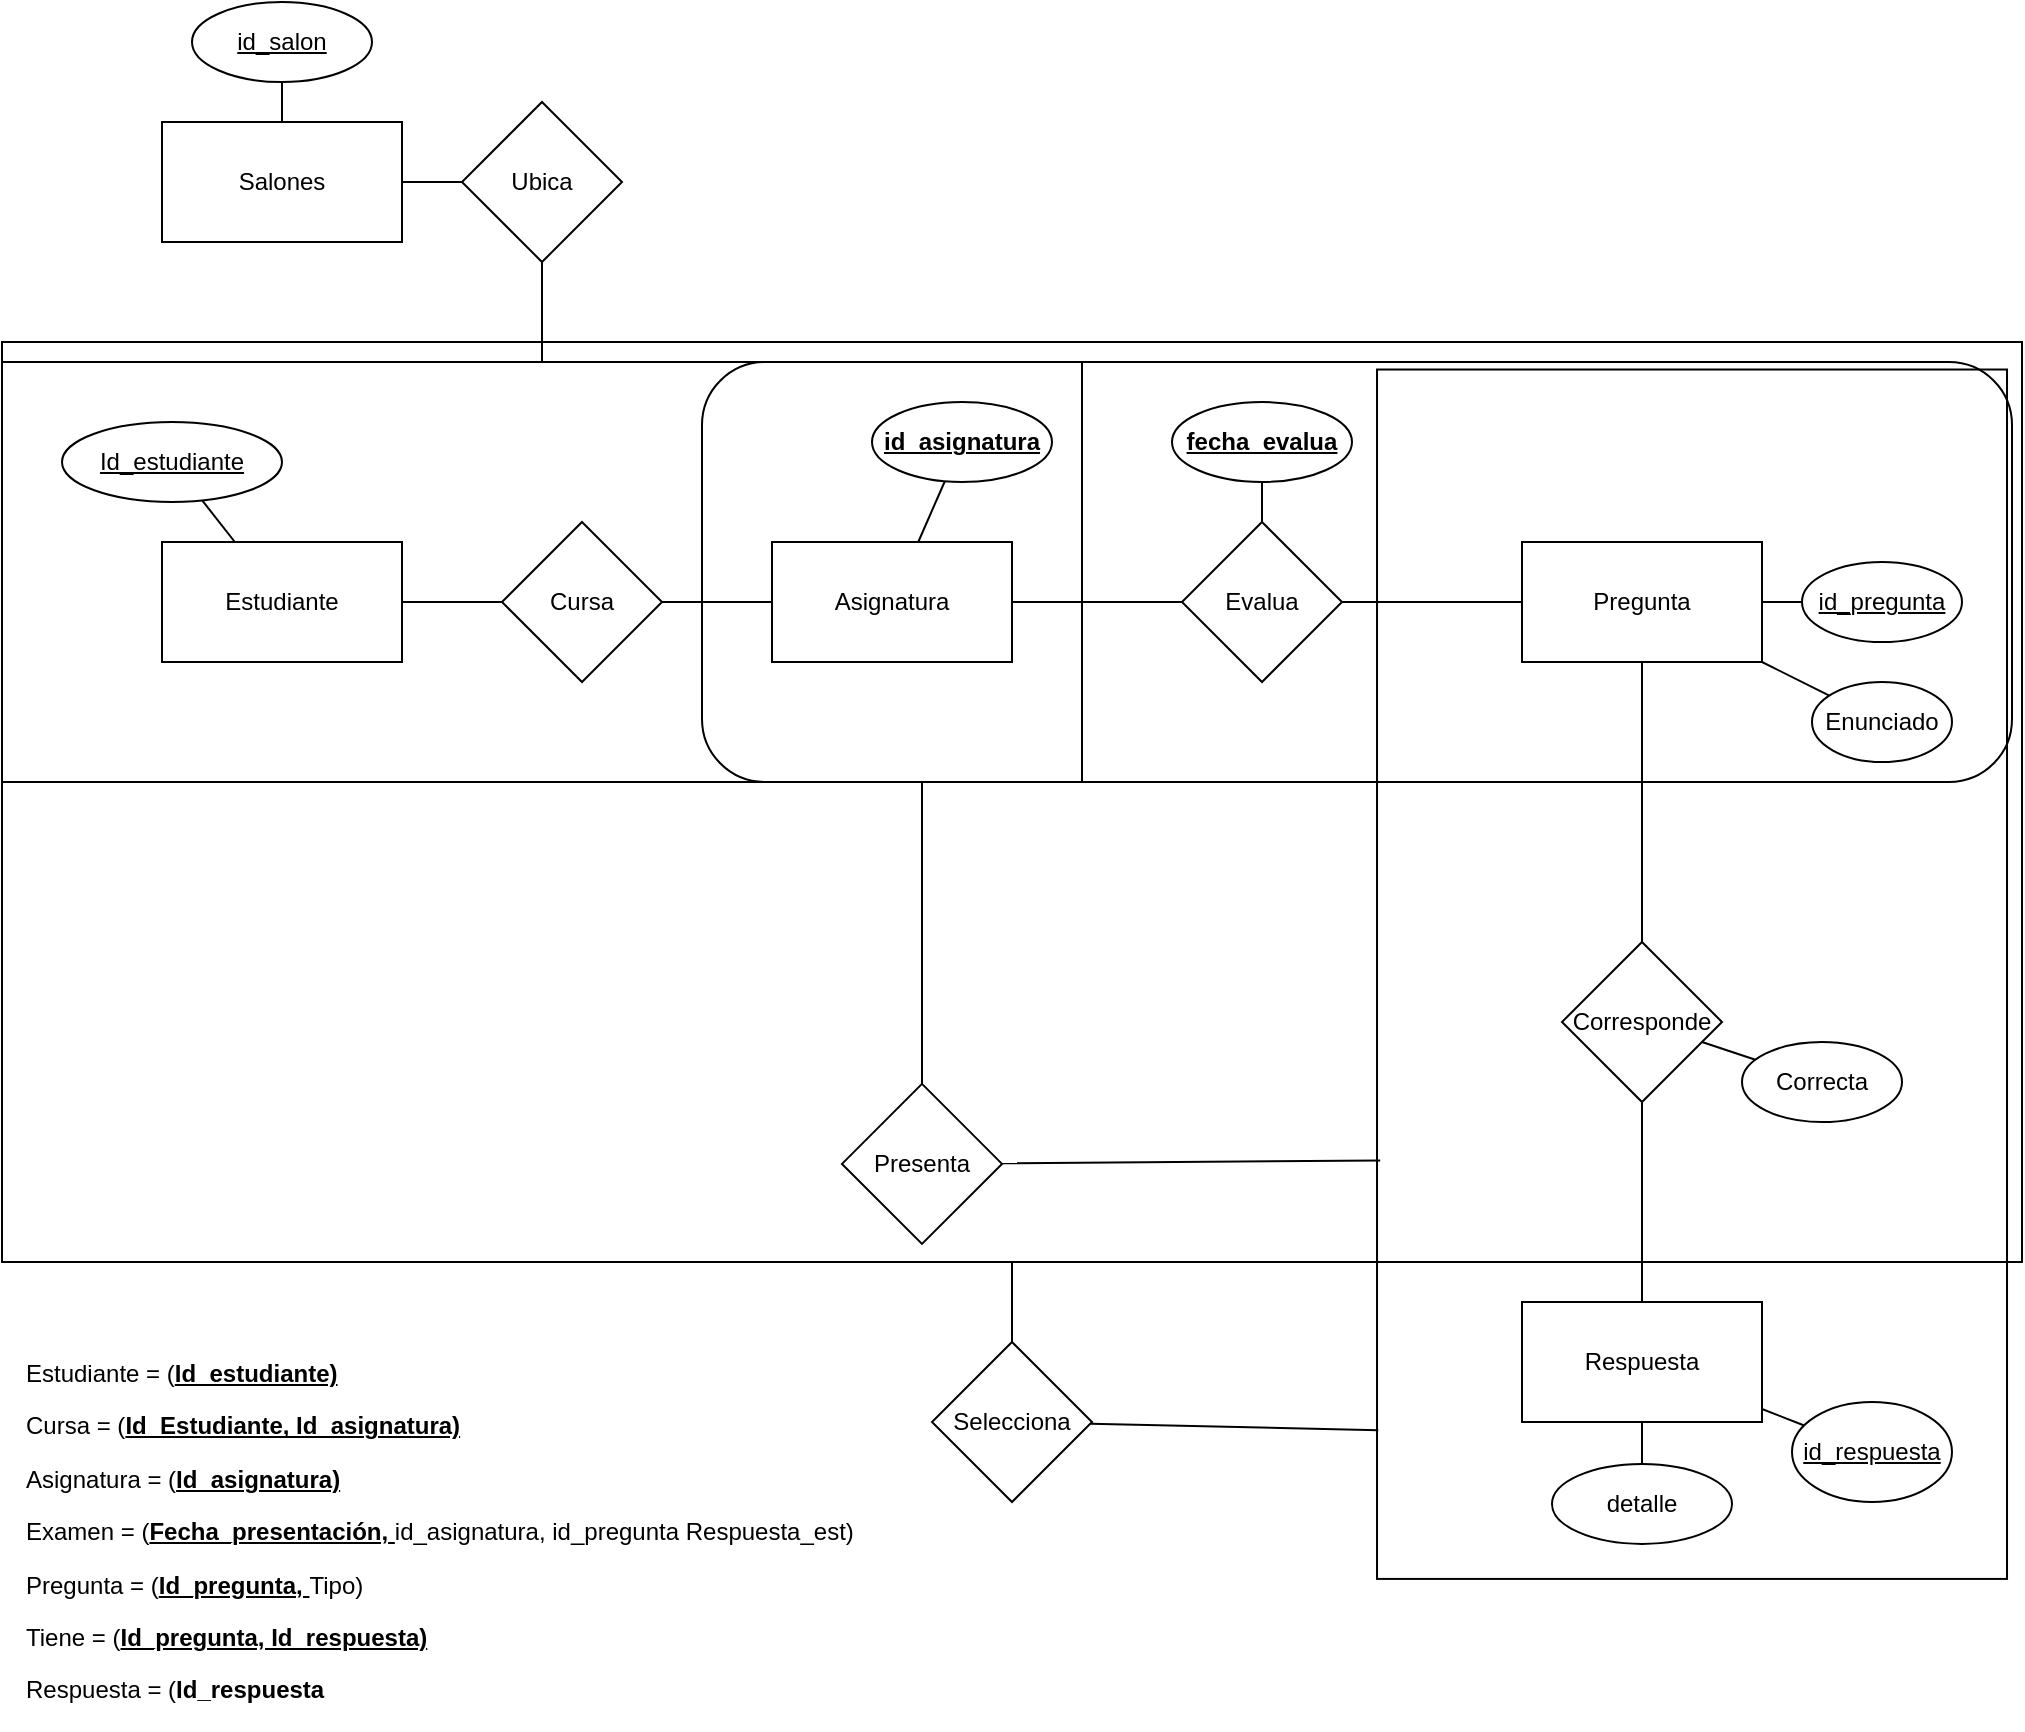 <mxfile version="17.1.3" type="github">
  <diagram id="Toqo3YY0TOeya2npDGFU" name="Page-1">
    <mxGraphModel dx="2272" dy="1894" grid="1" gridSize="10" guides="1" tooltips="1" connect="1" arrows="1" fold="1" page="1" pageScale="1" pageWidth="850" pageHeight="1100" math="0" shadow="0">
      <root>
        <mxCell id="0" />
        <mxCell id="1" parent="0" />
        <mxCell id="y3OrkEI1wCn-L8iphECJ-34" value="" style="edgeStyle=none;rounded=0;orthogonalLoop=1;jettySize=auto;html=1;startArrow=none;startFill=0;endArrow=none;endFill=0;" edge="1" parent="1" source="y3OrkEI1wCn-L8iphECJ-31" target="y3OrkEI1wCn-L8iphECJ-33">
          <mxGeometry relative="1" as="geometry" />
        </mxCell>
        <mxCell id="y3OrkEI1wCn-L8iphECJ-31" value="" style="rounded=0;whiteSpace=wrap;html=1;shadow=0;glass=0;fillColor=none;" vertex="1" parent="1">
          <mxGeometry x="-10" y="-80" width="1010" height="460" as="geometry" />
        </mxCell>
        <mxCell id="y3OrkEI1wCn-L8iphECJ-25" value="" style="edgeStyle=none;rounded=0;orthogonalLoop=1;jettySize=auto;html=1;startArrow=none;startFill=0;endArrow=none;endFill=0;exitX=0.346;exitY=0.005;exitDx=0;exitDy=0;exitPerimeter=0;" edge="1" parent="1" source="y3OrkEI1wCn-L8iphECJ-19" target="y3OrkEI1wCn-L8iphECJ-24">
          <mxGeometry relative="1" as="geometry" />
        </mxCell>
        <mxCell id="y3OrkEI1wCn-L8iphECJ-19" value="" style="rounded=0;whiteSpace=wrap;html=1;rotation=-90;fillColor=none;" vertex="1" parent="1">
          <mxGeometry x="532.66" y="78.61" width="604.7" height="315" as="geometry" />
        </mxCell>
        <mxCell id="y3OrkEI1wCn-L8iphECJ-17" value="" style="rounded=0;whiteSpace=wrap;html=1;" vertex="1" parent="1">
          <mxGeometry x="-10" y="-70" width="540" height="210" as="geometry" />
        </mxCell>
        <mxCell id="y3OrkEI1wCn-L8iphECJ-20" value="" style="rounded=1;whiteSpace=wrap;html=1;glass=0;shadow=0;fillColor=none;" vertex="1" parent="1">
          <mxGeometry x="340" y="-70" width="655" height="210" as="geometry" />
        </mxCell>
        <mxCell id="mAzP9v9GBO7A0TUDE0WZ-8" value="" style="edgeStyle=none;rounded=0;orthogonalLoop=1;jettySize=auto;html=1;startArrow=none;startFill=0;endArrow=none;endFill=0;" parent="1" source="CcFSkTyzFHJaOgrXIXWp-1" target="mAzP9v9GBO7A0TUDE0WZ-7" edge="1">
          <mxGeometry relative="1" as="geometry" />
        </mxCell>
        <mxCell id="mAzP9v9GBO7A0TUDE0WZ-24" value="" style="edgeStyle=none;rounded=0;orthogonalLoop=1;jettySize=auto;html=1;startArrow=none;startFill=0;endArrow=none;endFill=0;" parent="1" source="CcFSkTyzFHJaOgrXIXWp-1" target="mAzP9v9GBO7A0TUDE0WZ-23" edge="1">
          <mxGeometry relative="1" as="geometry" />
        </mxCell>
        <mxCell id="CcFSkTyzFHJaOgrXIXWp-1" value="Asignatura" style="rounded=0;whiteSpace=wrap;html=1;" parent="1" vertex="1">
          <mxGeometry x="375" y="20" width="120" height="60" as="geometry" />
        </mxCell>
        <mxCell id="AnbpiOG2cn58G0ry-IBL-19" value="" style="edgeStyle=none;rounded=0;orthogonalLoop=1;jettySize=auto;html=1;endArrow=none;endFill=0;" parent="1" source="CcFSkTyzFHJaOgrXIXWp-2" target="AnbpiOG2cn58G0ry-IBL-18" edge="1">
          <mxGeometry relative="1" as="geometry" />
        </mxCell>
        <mxCell id="AnbpiOG2cn58G0ry-IBL-35" value="" style="edgeStyle=none;rounded=0;orthogonalLoop=1;jettySize=auto;html=1;endArrow=none;endFill=0;" parent="1" source="CcFSkTyzFHJaOgrXIXWp-2" target="AnbpiOG2cn58G0ry-IBL-34" edge="1">
          <mxGeometry relative="1" as="geometry" />
        </mxCell>
        <mxCell id="CcFSkTyzFHJaOgrXIXWp-2" value="Estudiante" style="rounded=0;whiteSpace=wrap;html=1;" parent="1" vertex="1">
          <mxGeometry x="70" y="20" width="120" height="60" as="geometry" />
        </mxCell>
        <mxCell id="AnbpiOG2cn58G0ry-IBL-15" value="" style="edgeStyle=none;rounded=0;orthogonalLoop=1;jettySize=auto;html=1;endArrow=none;endFill=0;" parent="1" source="CcFSkTyzFHJaOgrXIXWp-3" target="AnbpiOG2cn58G0ry-IBL-14" edge="1">
          <mxGeometry relative="1" as="geometry" />
        </mxCell>
        <mxCell id="AnbpiOG2cn58G0ry-IBL-17" value="" style="edgeStyle=none;rounded=0;orthogonalLoop=1;jettySize=auto;html=1;endArrow=none;endFill=0;" parent="1" source="CcFSkTyzFHJaOgrXIXWp-3" target="AnbpiOG2cn58G0ry-IBL-16" edge="1">
          <mxGeometry relative="1" as="geometry" />
        </mxCell>
        <mxCell id="AnbpiOG2cn58G0ry-IBL-54" value="" style="edgeStyle=none;rounded=0;orthogonalLoop=1;jettySize=auto;html=1;endArrow=none;endFill=0;" parent="1" source="CcFSkTyzFHJaOgrXIXWp-3" target="AnbpiOG2cn58G0ry-IBL-53" edge="1">
          <mxGeometry relative="1" as="geometry" />
        </mxCell>
        <mxCell id="CcFSkTyzFHJaOgrXIXWp-3" value="&lt;div&gt;Pregunta&lt;/div&gt;" style="rounded=0;whiteSpace=wrap;html=1;" parent="1" vertex="1">
          <mxGeometry x="750" y="20" width="120" height="60" as="geometry" />
        </mxCell>
        <mxCell id="AnbpiOG2cn58G0ry-IBL-26" value="" style="edgeStyle=none;rounded=0;orthogonalLoop=1;jettySize=auto;html=1;endArrow=none;endFill=0;" parent="1" source="CcFSkTyzFHJaOgrXIXWp-8" target="AnbpiOG2cn58G0ry-IBL-25" edge="1">
          <mxGeometry relative="1" as="geometry" />
        </mxCell>
        <mxCell id="AnbpiOG2cn58G0ry-IBL-55" value="" style="edgeStyle=none;rounded=0;orthogonalLoop=1;jettySize=auto;html=1;endArrow=none;endFill=0;" parent="1" source="CcFSkTyzFHJaOgrXIXWp-8" target="AnbpiOG2cn58G0ry-IBL-53" edge="1">
          <mxGeometry relative="1" as="geometry" />
        </mxCell>
        <mxCell id="CcFSkTyzFHJaOgrXIXWp-8" value="Respuesta" style="rounded=0;whiteSpace=wrap;html=1;" parent="1" vertex="1">
          <mxGeometry x="750" y="400" width="120" height="60" as="geometry" />
        </mxCell>
        <mxCell id="AnbpiOG2cn58G0ry-IBL-14" value="Enunciado" style="ellipse;whiteSpace=wrap;html=1;rounded=0;" parent="1" vertex="1">
          <mxGeometry x="895" y="90" width="70" height="40" as="geometry" />
        </mxCell>
        <mxCell id="AnbpiOG2cn58G0ry-IBL-16" value="&lt;u&gt;id_pregunta&lt;/u&gt;" style="ellipse;whiteSpace=wrap;html=1;rounded=0;" parent="1" vertex="1">
          <mxGeometry x="890" y="30" width="80" height="40" as="geometry" />
        </mxCell>
        <mxCell id="AnbpiOG2cn58G0ry-IBL-18" value="&lt;u&gt;Id_estudiante&lt;/u&gt;" style="ellipse;whiteSpace=wrap;html=1;rounded=0;" parent="1" vertex="1">
          <mxGeometry x="20" y="-40" width="110" height="40" as="geometry" />
        </mxCell>
        <mxCell id="AnbpiOG2cn58G0ry-IBL-25" value="&lt;u&gt;id_respuesta&lt;/u&gt;" style="ellipse;whiteSpace=wrap;html=1;rounded=0;" parent="1" vertex="1">
          <mxGeometry x="885" y="450" width="80" height="50" as="geometry" />
        </mxCell>
        <mxCell id="mAzP9v9GBO7A0TUDE0WZ-14" style="edgeStyle=none;rounded=0;orthogonalLoop=1;jettySize=auto;html=1;startArrow=none;startFill=0;endArrow=none;endFill=0;entryX=0;entryY=0.5;entryDx=0;entryDy=0;" parent="1" source="AnbpiOG2cn58G0ry-IBL-34" target="CcFSkTyzFHJaOgrXIXWp-1" edge="1">
          <mxGeometry relative="1" as="geometry">
            <mxPoint x="350" y="48.039" as="targetPoint" />
          </mxGeometry>
        </mxCell>
        <mxCell id="AnbpiOG2cn58G0ry-IBL-34" value="Cursa" style="rhombus;whiteSpace=wrap;html=1;rounded=0;" parent="1" vertex="1">
          <mxGeometry x="240" y="10" width="80" height="80" as="geometry" />
        </mxCell>
        <mxCell id="AnbpiOG2cn58G0ry-IBL-46" value="" style="edgeStyle=none;rounded=0;orthogonalLoop=1;jettySize=auto;html=1;endArrow=none;endFill=0;" parent="1" source="AnbpiOG2cn58G0ry-IBL-41" target="AnbpiOG2cn58G0ry-IBL-45" edge="1">
          <mxGeometry relative="1" as="geometry" />
        </mxCell>
        <mxCell id="y3OrkEI1wCn-L8iphECJ-29" value="" style="edgeStyle=none;rounded=0;orthogonalLoop=1;jettySize=auto;html=1;startArrow=none;startFill=0;endArrow=none;endFill=0;" edge="1" parent="1" source="AnbpiOG2cn58G0ry-IBL-41" target="y3OrkEI1wCn-L8iphECJ-28">
          <mxGeometry relative="1" as="geometry" />
        </mxCell>
        <mxCell id="AnbpiOG2cn58G0ry-IBL-41" value="Salones" style="whiteSpace=wrap;html=1;" parent="1" vertex="1">
          <mxGeometry x="70" y="-190" width="120" height="60" as="geometry" />
        </mxCell>
        <mxCell id="AnbpiOG2cn58G0ry-IBL-45" value="&lt;u&gt;id_salon&lt;/u&gt;" style="ellipse;whiteSpace=wrap;html=1;" parent="1" vertex="1">
          <mxGeometry x="85" y="-250" width="90" height="40" as="geometry" />
        </mxCell>
        <mxCell id="AnbpiOG2cn58G0ry-IBL-53" value="Corresponde" style="rhombus;whiteSpace=wrap;html=1;rounded=0;" parent="1" vertex="1">
          <mxGeometry x="770" y="220" width="80" height="80" as="geometry" />
        </mxCell>
        <mxCell id="y3OrkEI1wCn-L8iphECJ-23" value="" style="edgeStyle=none;rounded=0;orthogonalLoop=1;jettySize=auto;html=1;startArrow=none;startFill=0;endArrow=none;endFill=0;" edge="1" parent="1" source="mAzP9v9GBO7A0TUDE0WZ-7" target="CcFSkTyzFHJaOgrXIXWp-3">
          <mxGeometry relative="1" as="geometry" />
        </mxCell>
        <mxCell id="mAzP9v9GBO7A0TUDE0WZ-7" value="Evalua" style="rhombus;whiteSpace=wrap;html=1;rounded=0;" parent="1" vertex="1">
          <mxGeometry x="580" y="10" width="80" height="80" as="geometry" />
        </mxCell>
        <mxCell id="mAzP9v9GBO7A0TUDE0WZ-22" style="edgeStyle=none;rounded=0;orthogonalLoop=1;jettySize=auto;html=1;exitX=0.75;exitY=1;exitDx=0;exitDy=0;startArrow=none;startFill=0;endArrow=none;endFill=0;" parent="1" edge="1">
          <mxGeometry relative="1" as="geometry">
            <mxPoint x="500" y="230" as="sourcePoint" />
            <mxPoint x="500" y="230" as="targetPoint" />
          </mxGeometry>
        </mxCell>
        <mxCell id="mAzP9v9GBO7A0TUDE0WZ-23" value="&lt;u&gt;&lt;b&gt;id_asignatura&lt;/b&gt;&lt;/u&gt;" style="ellipse;whiteSpace=wrap;html=1;rounded=0;" parent="1" vertex="1">
          <mxGeometry x="425" y="-50" width="90" height="40" as="geometry" />
        </mxCell>
        <mxCell id="mAzP9v9GBO7A0TUDE0WZ-25" value="&lt;p class=&quot;Normal&quot;&gt;&lt;span class=&quot;tm5&quot;&gt;Estudiante = (&lt;/span&gt;&lt;strong&gt;&lt;u&gt;&lt;span class=&quot;tm6&quot;&gt;Id_estudiante)&lt;/span&gt;&lt;/u&gt;&lt;/strong&gt;&lt;/p&gt;&lt;p class=&quot;Normal&quot;&gt;&lt;span class=&quot;tm5&quot;&gt;Cursa = (&lt;/span&gt;&lt;strong&gt;&lt;u&gt;&lt;span class=&quot;tm6&quot;&gt;Id_Estudiante, Id_asignatura)&lt;/span&gt;&lt;/u&gt;&lt;/strong&gt;&lt;/p&gt;&lt;p class=&quot;Normal&quot;&gt;&lt;span class=&quot;tm5&quot;&gt;Asignatura = (&lt;/span&gt;&lt;strong&gt;&lt;u&gt;&lt;span class=&quot;tm6&quot;&gt;Id_asignatura)&lt;/span&gt;&lt;/u&gt;&lt;/strong&gt;&lt;/p&gt;&lt;p class=&quot;Normal&quot;&gt;&lt;span class=&quot;tm5&quot;&gt;Examen = (&lt;/span&gt;&lt;strong&gt;&lt;u&gt;&lt;span class=&quot;tm6&quot;&gt;Fecha_presentación, &lt;/span&gt;&lt;/u&gt;&lt;/strong&gt;&lt;span class=&quot;tm5&quot;&gt;id_asignatura, id_pregunta Respuesta_est)&lt;/span&gt;&lt;/p&gt;&lt;p class=&quot;Normal&quot;&gt;&lt;span class=&quot;tm5&quot;&gt;Pregunta = (&lt;/span&gt;&lt;strong&gt;&lt;u&gt;&lt;span class=&quot;tm6&quot;&gt;Id_pregunta, &lt;/span&gt;&lt;/u&gt;&lt;/strong&gt;&lt;span class=&quot;tm5&quot;&gt;Tipo)&lt;/span&gt;&lt;/p&gt;&lt;span class=&quot;tm5&quot;&gt;Tiene = (&lt;/span&gt;&lt;strong&gt;&lt;u&gt;&lt;span class=&quot;tm6&quot;&gt;Id_pregunta, Id_respuesta)&lt;/span&gt;&lt;/u&gt;&lt;/strong&gt;&lt;br&gt;&lt;p class=&quot;Normal&quot;&gt;&lt;span class=&quot;tm5&quot;&gt;Respuesta = (&lt;/span&gt;&lt;strong&gt;&lt;span class=&quot;tm6&quot;&gt;Id_respuesta&lt;/span&gt;&lt;/strong&gt;&lt;/p&gt;" style="text;whiteSpace=wrap;html=1;" parent="1" vertex="1">
          <mxGeometry y="410" width="440" height="200" as="geometry" />
        </mxCell>
        <mxCell id="y3OrkEI1wCn-L8iphECJ-14" value="" style="edgeStyle=none;rounded=0;orthogonalLoop=1;jettySize=auto;html=1;startArrow=none;startFill=0;endArrow=none;endFill=0;" edge="1" parent="1" source="y3OrkEI1wCn-L8iphECJ-4" target="CcFSkTyzFHJaOgrXIXWp-8">
          <mxGeometry relative="1" as="geometry" />
        </mxCell>
        <mxCell id="y3OrkEI1wCn-L8iphECJ-4" value="detalle" style="ellipse;whiteSpace=wrap;html=1;rounded=0;" vertex="1" parent="1">
          <mxGeometry x="765" y="480.95" width="90" height="40" as="geometry" />
        </mxCell>
        <mxCell id="y3OrkEI1wCn-L8iphECJ-13" value="" style="edgeStyle=none;rounded=0;orthogonalLoop=1;jettySize=auto;html=1;endArrow=none;endFill=0;" edge="1" parent="1" source="y3OrkEI1wCn-L8iphECJ-12" target="AnbpiOG2cn58G0ry-IBL-53">
          <mxGeometry relative="1" as="geometry" />
        </mxCell>
        <mxCell id="y3OrkEI1wCn-L8iphECJ-12" value="Correcta" style="ellipse;whiteSpace=wrap;html=1;rounded=0;" vertex="1" parent="1">
          <mxGeometry x="860" y="270" width="80" height="40" as="geometry" />
        </mxCell>
        <mxCell id="y3OrkEI1wCn-L8iphECJ-16" value="" style="edgeStyle=none;rounded=0;orthogonalLoop=1;jettySize=auto;html=1;startArrow=none;startFill=0;endArrow=none;endFill=0;" edge="1" parent="1" source="y3OrkEI1wCn-L8iphECJ-15" target="mAzP9v9GBO7A0TUDE0WZ-7">
          <mxGeometry relative="1" as="geometry" />
        </mxCell>
        <mxCell id="y3OrkEI1wCn-L8iphECJ-15" value="&lt;b&gt;&lt;u&gt;fecha_evalua&lt;/u&gt;&lt;/b&gt;" style="ellipse;whiteSpace=wrap;html=1;rounded=0;" vertex="1" parent="1">
          <mxGeometry x="575" y="-50" width="90" height="40" as="geometry" />
        </mxCell>
        <mxCell id="y3OrkEI1wCn-L8iphECJ-26" value="" style="edgeStyle=none;rounded=0;orthogonalLoop=1;jettySize=auto;html=1;startArrow=none;startFill=0;endArrow=none;endFill=0;" edge="1" parent="1" source="y3OrkEI1wCn-L8iphECJ-24">
          <mxGeometry relative="1" as="geometry">
            <mxPoint x="450" y="140" as="targetPoint" />
          </mxGeometry>
        </mxCell>
        <mxCell id="y3OrkEI1wCn-L8iphECJ-24" value="Presenta" style="rhombus;whiteSpace=wrap;html=1;rounded=0;" vertex="1" parent="1">
          <mxGeometry x="410" y="290.95" width="80" height="80" as="geometry" />
        </mxCell>
        <mxCell id="y3OrkEI1wCn-L8iphECJ-30" value="" style="edgeStyle=none;rounded=0;orthogonalLoop=1;jettySize=auto;html=1;startArrow=none;startFill=0;endArrow=none;endFill=0;" edge="1" parent="1" source="y3OrkEI1wCn-L8iphECJ-28" target="y3OrkEI1wCn-L8iphECJ-17">
          <mxGeometry relative="1" as="geometry" />
        </mxCell>
        <mxCell id="y3OrkEI1wCn-L8iphECJ-28" value="Ubica" style="rhombus;whiteSpace=wrap;html=1;" vertex="1" parent="1">
          <mxGeometry x="220" y="-200" width="80" height="80" as="geometry" />
        </mxCell>
        <mxCell id="y3OrkEI1wCn-L8iphECJ-35" style="edgeStyle=none;rounded=0;orthogonalLoop=1;jettySize=auto;html=1;entryX=0.123;entryY=0.002;entryDx=0;entryDy=0;entryPerimeter=0;startArrow=none;startFill=0;endArrow=none;endFill=0;" edge="1" parent="1" source="y3OrkEI1wCn-L8iphECJ-33" target="y3OrkEI1wCn-L8iphECJ-19">
          <mxGeometry relative="1" as="geometry" />
        </mxCell>
        <mxCell id="y3OrkEI1wCn-L8iphECJ-33" value="Selecciona" style="rhombus;whiteSpace=wrap;html=1;fillColor=none;rounded=0;shadow=0;glass=0;" vertex="1" parent="1">
          <mxGeometry x="455" y="420" width="80" height="80" as="geometry" />
        </mxCell>
      </root>
    </mxGraphModel>
  </diagram>
</mxfile>
